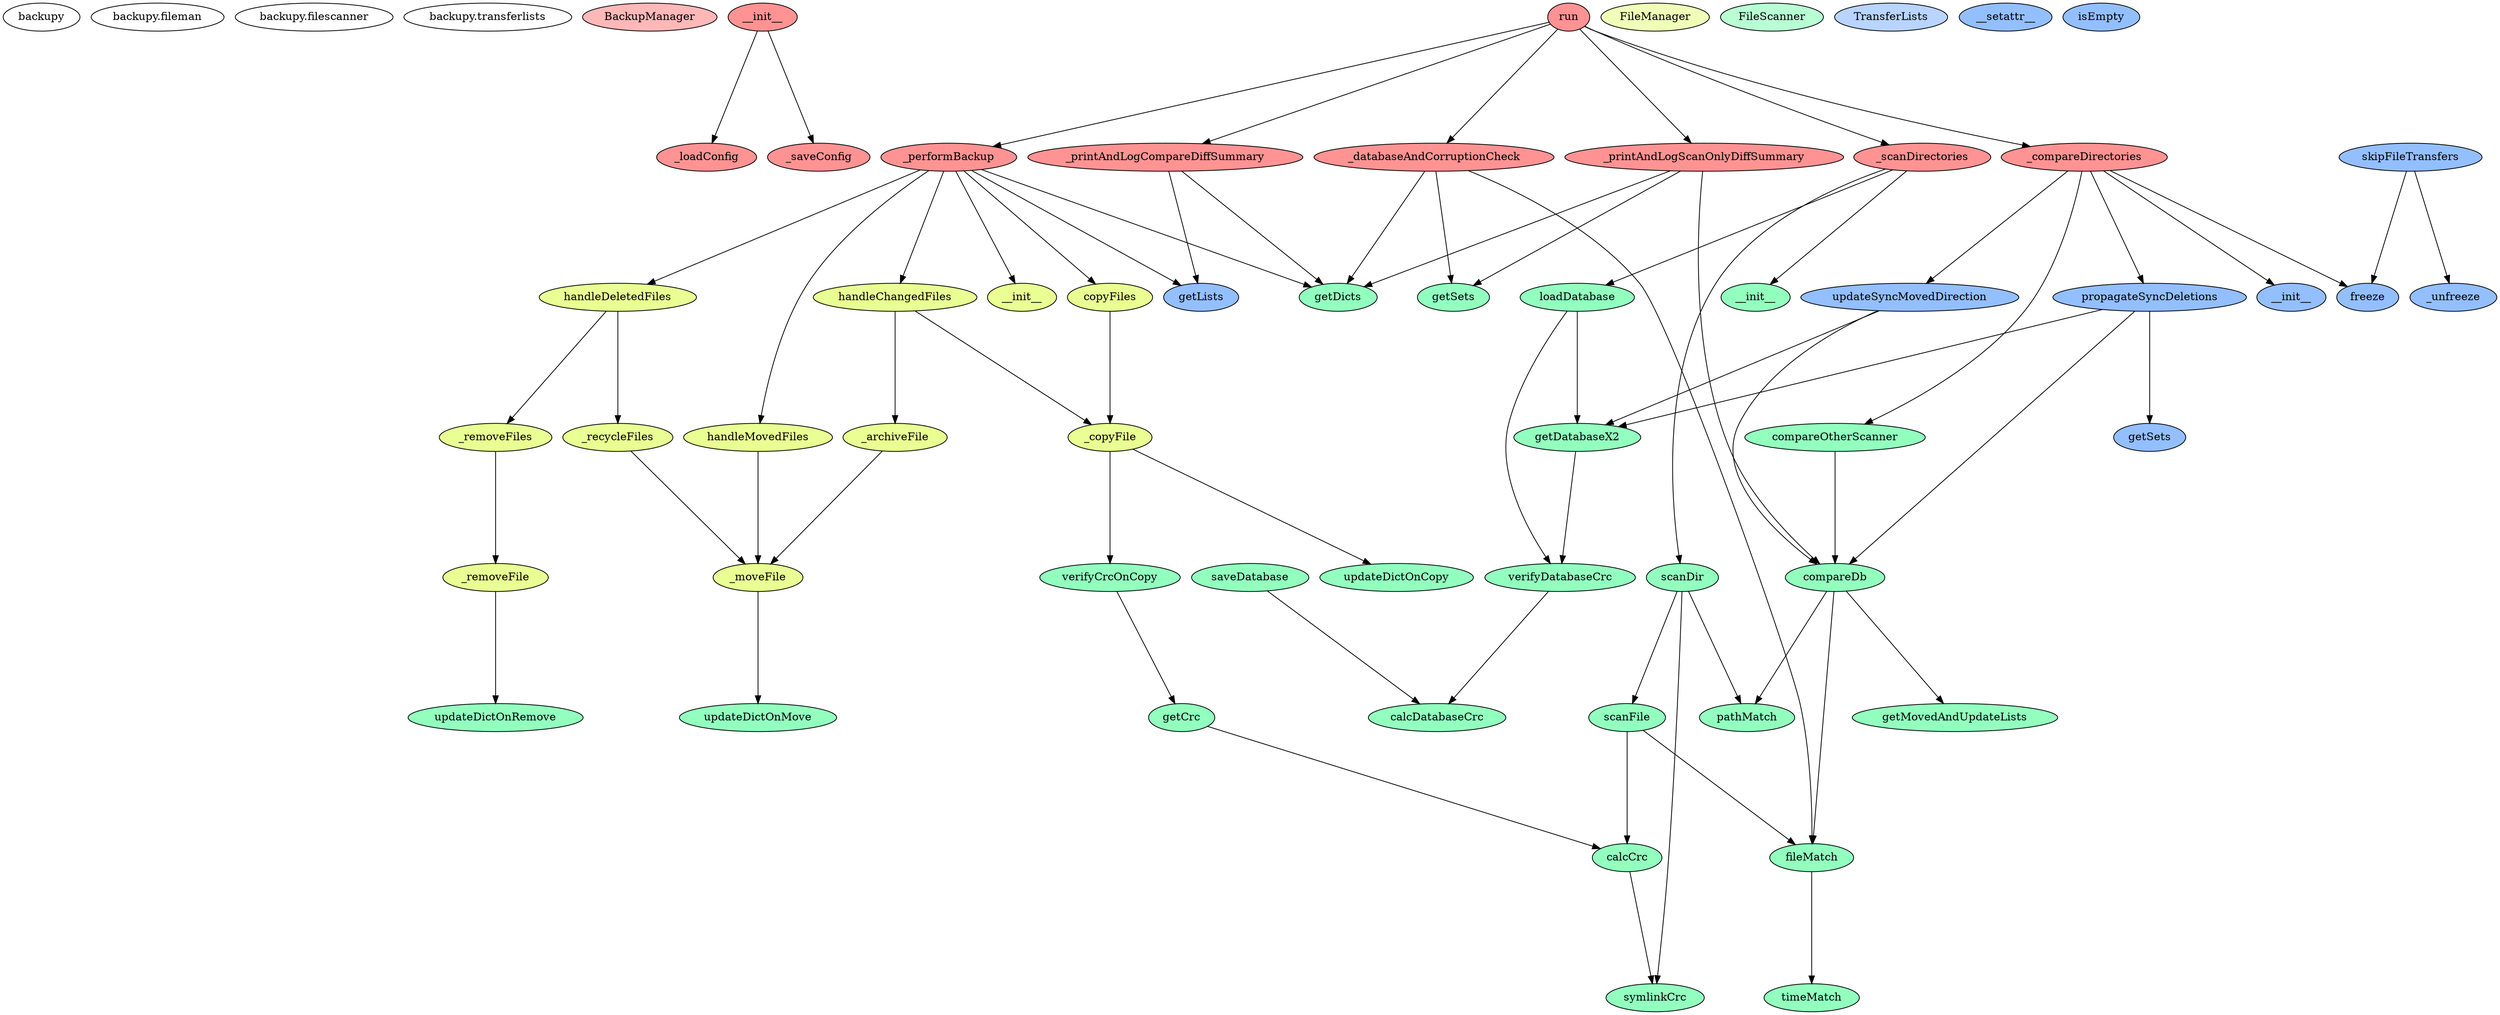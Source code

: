 digraph G {
    graph [rankdir=TB, clusterrank="global", concentrate=false, ranksep="2", nodesep="0.2"];
    overlap=false;
    splines=true;
    subgraph cluster_G {

        graph [style="filled,rounded",fillcolor="#80808018", label=""];
        backupy [label="backupy", style="filled", fillcolor="#ffffffb2", fontcolor="#000000", group="0"];
        backupy__fileman [label="backupy.fileman", style="filled", fillcolor="#ffffffb2", fontcolor="#000000", group="1"];
        backupy__filescanner [label="backupy.filescanner", style="filled", fillcolor="#ffffffb2", fontcolor="#000000", group="2"];
        backupy__transferlists [label="backupy.transferlists", style="filled", fillcolor="#ffffffb2", fontcolor="#000000", group="3"];
        subgraph cluster_backupy__backupman {

            graph [style="filled,rounded",fillcolor="#80808018", label="backupy.backupman"];
            backupy__backupman__BackupManager [label="BackupManager", style="filled", fillcolor="#ff9999b2", fontcolor="#000000", group="0"];
            subgraph cluster_backupy__backupman__BackupManager {

                graph [style="filled,rounded",fillcolor="#80808018", label="backupy.backupman.BackupManager"];
                backupy__backupman__BackupManager____init__ [label="__init__", style="filled", fillcolor="#ff6565b2", fontcolor="#000000", group="0"];
            }
            subgraph cluster_backupy__backupman__BackupManager {

                graph [style="filled,rounded",fillcolor="#80808018", label="backupy.backupman.BackupManager"];
                backupy__backupman__BackupManager___compareDirectories [label="_compareDirectories", style="filled", fillcolor="#ff6565b2", fontcolor="#000000", group="0"];
            }
            subgraph cluster_backupy__backupman__BackupManager {

                graph [style="filled,rounded",fillcolor="#80808018", label="backupy.backupman.BackupManager"];
                backupy__backupman__BackupManager___databaseAndCorruptionCheck [label="_databaseAndCorruptionCheck", style="filled", fillcolor="#ff6565b2", fontcolor="#000000", group="0"];
            }
            subgraph cluster_backupy__backupman__BackupManager {

                graph [style="filled,rounded",fillcolor="#80808018", label="backupy.backupman.BackupManager"];
                backupy__backupman__BackupManager___loadConfig [label="_loadConfig", style="filled", fillcolor="#ff6565b2", fontcolor="#000000", group="0"];
            }
            subgraph cluster_backupy__backupman__BackupManager {

                graph [style="filled,rounded",fillcolor="#80808018", label="backupy.backupman.BackupManager"];
                backupy__backupman__BackupManager___performBackup [label="_performBackup", style="filled", fillcolor="#ff6565b2", fontcolor="#000000", group="0"];
            }
            subgraph cluster_backupy__backupman__BackupManager {

                graph [style="filled,rounded",fillcolor="#80808018", label="backupy.backupman.BackupManager"];
                backupy__backupman__BackupManager___printAndLogCompareDiffSummary [label="_printAndLogCompareDiffSummary", style="filled", fillcolor="#ff6565b2", fontcolor="#000000", group="0"];
            }
            subgraph cluster_backupy__backupman__BackupManager {

                graph [style="filled,rounded",fillcolor="#80808018", label="backupy.backupman.BackupManager"];
                backupy__backupman__BackupManager___printAndLogScanOnlyDiffSummary [label="_printAndLogScanOnlyDiffSummary", style="filled", fillcolor="#ff6565b2", fontcolor="#000000", group="0"];
            }
            subgraph cluster_backupy__backupman__BackupManager {

                graph [style="filled,rounded",fillcolor="#80808018", label="backupy.backupman.BackupManager"];
                backupy__backupman__BackupManager___saveConfig [label="_saveConfig", style="filled", fillcolor="#ff6565b2", fontcolor="#000000", group="0"];
            }
            subgraph cluster_backupy__backupman__BackupManager {

                graph [style="filled,rounded",fillcolor="#80808018", label="backupy.backupman.BackupManager"];
                backupy__backupman__BackupManager___scanDirectories [label="_scanDirectories", style="filled", fillcolor="#ff6565b2", fontcolor="#000000", group="0"];
            }
            subgraph cluster_backupy__backupman__BackupManager {

                graph [style="filled,rounded",fillcolor="#80808018", label="backupy.backupman.BackupManager"];
                backupy__backupman__BackupManager__run [label="run", style="filled", fillcolor="#ff6565b2", fontcolor="#000000", group="0"];
            }
        }
        subgraph cluster_backupy__fileman {

            graph [style="filled,rounded",fillcolor="#80808018", label="backupy.fileman"];
            backupy__fileman__FileManager [label="FileManager", style="filled", fillcolor="#eaff99b2", fontcolor="#000000", group="1"];
            subgraph cluster_backupy__fileman__FileManager {

                graph [style="filled,rounded",fillcolor="#80808018", label="backupy.fileman.FileManager"];
                backupy__fileman__FileManager____init__ [label="__init__", style="filled", fillcolor="#e0ff65b2", fontcolor="#000000", group="1"];
            }
            subgraph cluster_backupy__fileman__FileManager {

                graph [style="filled,rounded",fillcolor="#80808018", label="backupy.fileman.FileManager"];
                backupy__fileman__FileManager___archiveFile [label="_archiveFile", style="filled", fillcolor="#e0ff65b2", fontcolor="#000000", group="1"];
            }
            subgraph cluster_backupy__fileman__FileManager {

                graph [style="filled,rounded",fillcolor="#80808018", label="backupy.fileman.FileManager"];
                backupy__fileman__FileManager___copyFile [label="_copyFile", style="filled", fillcolor="#e0ff65b2", fontcolor="#000000", group="1"];
            }
            subgraph cluster_backupy__fileman__FileManager {

                graph [style="filled,rounded",fillcolor="#80808018", label="backupy.fileman.FileManager"];
                backupy__fileman__FileManager___moveFile [label="_moveFile", style="filled", fillcolor="#e0ff65b2", fontcolor="#000000", group="1"];
            }
            subgraph cluster_backupy__fileman__FileManager {

                graph [style="filled,rounded",fillcolor="#80808018", label="backupy.fileman.FileManager"];
                backupy__fileman__FileManager___recycleFiles [label="_recycleFiles", style="filled", fillcolor="#e0ff65b2", fontcolor="#000000", group="1"];
            }
            subgraph cluster_backupy__fileman__FileManager {

                graph [style="filled,rounded",fillcolor="#80808018", label="backupy.fileman.FileManager"];
                backupy__fileman__FileManager___removeFile [label="_removeFile", style="filled", fillcolor="#e0ff65b2", fontcolor="#000000", group="1"];
            }
            subgraph cluster_backupy__fileman__FileManager {

                graph [style="filled,rounded",fillcolor="#80808018", label="backupy.fileman.FileManager"];
                backupy__fileman__FileManager___removeFiles [label="_removeFiles", style="filled", fillcolor="#e0ff65b2", fontcolor="#000000", group="1"];
            }
            subgraph cluster_backupy__fileman__FileManager {

                graph [style="filled,rounded",fillcolor="#80808018", label="backupy.fileman.FileManager"];
                backupy__fileman__FileManager__copyFiles [label="copyFiles", style="filled", fillcolor="#e0ff65b2", fontcolor="#000000", group="1"];
            }
            subgraph cluster_backupy__fileman__FileManager {

                graph [style="filled,rounded",fillcolor="#80808018", label="backupy.fileman.FileManager"];
                backupy__fileman__FileManager__handleChangedFiles [label="handleChangedFiles", style="filled", fillcolor="#e0ff65b2", fontcolor="#000000", group="1"];
            }
            subgraph cluster_backupy__fileman__FileManager {

                graph [style="filled,rounded",fillcolor="#80808018", label="backupy.fileman.FileManager"];
                backupy__fileman__FileManager__handleDeletedFiles [label="handleDeletedFiles", style="filled", fillcolor="#e0ff65b2", fontcolor="#000000", group="1"];
            }
            subgraph cluster_backupy__fileman__FileManager {

                graph [style="filled,rounded",fillcolor="#80808018", label="backupy.fileman.FileManager"];
                backupy__fileman__FileManager__handleMovedFiles [label="handleMovedFiles", style="filled", fillcolor="#e0ff65b2", fontcolor="#000000", group="1"];
            }
        }
        subgraph cluster_backupy__filescanner {

            graph [style="filled,rounded",fillcolor="#80808018", label="backupy.filescanner"];
            backupy__filescanner__FileScanner [label="FileScanner", style="filled", fillcolor="#99ffc1b2", fontcolor="#000000", group="2"];
            subgraph cluster_backupy__filescanner__FileScanner {

                graph [style="filled,rounded",fillcolor="#80808018", label="backupy.filescanner.FileScanner"];
                backupy__filescanner__FileScanner____init__ [label="__init__", style="filled", fillcolor="#65ffa3b2", fontcolor="#000000", group="2"];
            }
            subgraph cluster_backupy__filescanner__FileScanner {

                graph [style="filled,rounded",fillcolor="#80808018", label="backupy.filescanner.FileScanner"];
                backupy__filescanner__FileScanner__calcCrc [label="calcCrc", style="filled", fillcolor="#65ffa3b2", fontcolor="#000000", group="2"];
            }
            subgraph cluster_backupy__filescanner__FileScanner {

                graph [style="filled,rounded",fillcolor="#80808018", label="backupy.filescanner.FileScanner"];
                backupy__filescanner__FileScanner__calcDatabaseCrc [label="calcDatabaseCrc", style="filled", fillcolor="#65ffa3b2", fontcolor="#000000", group="2"];
            }
            subgraph cluster_backupy__filescanner__FileScanner {

                graph [style="filled,rounded",fillcolor="#80808018", label="backupy.filescanner.FileScanner"];
                backupy__filescanner__FileScanner__compareDb [label="compareDb", style="filled", fillcolor="#65ffa3b2", fontcolor="#000000", group="2"];
            }
            subgraph cluster_backupy__filescanner__FileScanner {

                graph [style="filled,rounded",fillcolor="#80808018", label="backupy.filescanner.FileScanner"];
                backupy__filescanner__FileScanner__compareOtherScanner [label="compareOtherScanner", style="filled", fillcolor="#65ffa3b2", fontcolor="#000000", group="2"];
            }
            subgraph cluster_backupy__filescanner__FileScanner {

                graph [style="filled,rounded",fillcolor="#80808018", label="backupy.filescanner.FileScanner"];
                backupy__filescanner__FileScanner__fileMatch [label="fileMatch", style="filled", fillcolor="#65ffa3b2", fontcolor="#000000", group="2"];
            }
            subgraph cluster_backupy__filescanner__FileScanner {

                graph [style="filled,rounded",fillcolor="#80808018", label="backupy.filescanner.FileScanner"];
                backupy__filescanner__FileScanner__getCrc [label="getCrc", style="filled", fillcolor="#65ffa3b2", fontcolor="#000000", group="2"];
            }
            subgraph cluster_backupy__filescanner__FileScanner {

                graph [style="filled,rounded",fillcolor="#80808018", label="backupy.filescanner.FileScanner"];
                backupy__filescanner__FileScanner__getDatabaseX2 [label="getDatabaseX2", style="filled", fillcolor="#65ffa3b2", fontcolor="#000000", group="2"];
            }
            subgraph cluster_backupy__filescanner__FileScanner {

                graph [style="filled,rounded",fillcolor="#80808018", label="backupy.filescanner.FileScanner"];
                backupy__filescanner__FileScanner__getDicts [label="getDicts", style="filled", fillcolor="#65ffa3b2", fontcolor="#000000", group="2"];
            }
            subgraph cluster_backupy__filescanner__FileScanner {

                graph [style="filled,rounded",fillcolor="#80808018", label="backupy.filescanner.FileScanner"];
                backupy__filescanner__FileScanner__getMovedAndUpdateLists [label="getMovedAndUpdateLists", style="filled", fillcolor="#65ffa3b2", fontcolor="#000000", group="2"];
            }
            subgraph cluster_backupy__filescanner__FileScanner {

                graph [style="filled,rounded",fillcolor="#80808018", label="backupy.filescanner.FileScanner"];
                backupy__filescanner__FileScanner__getSets [label="getSets", style="filled", fillcolor="#65ffa3b2", fontcolor="#000000", group="2"];
            }
            subgraph cluster_backupy__filescanner__FileScanner {

                graph [style="filled,rounded",fillcolor="#80808018", label="backupy.filescanner.FileScanner"];
                backupy__filescanner__FileScanner__loadDatabase [label="loadDatabase", style="filled", fillcolor="#65ffa3b2", fontcolor="#000000", group="2"];
            }
            subgraph cluster_backupy__filescanner__FileScanner {

                graph [style="filled,rounded",fillcolor="#80808018", label="backupy.filescanner.FileScanner"];
                backupy__filescanner__FileScanner__pathMatch [label="pathMatch", style="filled", fillcolor="#65ffa3b2", fontcolor="#000000", group="2"];
            }
            subgraph cluster_backupy__filescanner__FileScanner {

                graph [style="filled,rounded",fillcolor="#80808018", label="backupy.filescanner.FileScanner"];
                backupy__filescanner__FileScanner__saveDatabase [label="saveDatabase", style="filled", fillcolor="#65ffa3b2", fontcolor="#000000", group="2"];
            }
            subgraph cluster_backupy__filescanner__FileScanner {

                graph [style="filled,rounded",fillcolor="#80808018", label="backupy.filescanner.FileScanner"];
                backupy__filescanner__FileScanner__scanDir [label="scanDir", style="filled", fillcolor="#65ffa3b2", fontcolor="#000000", group="2"];
            }
            subgraph cluster_backupy__filescanner__FileScanner {

                graph [style="filled,rounded",fillcolor="#80808018", label="backupy.filescanner.FileScanner"];
                backupy__filescanner__FileScanner__scanFile [label="scanFile", style="filled", fillcolor="#65ffa3b2", fontcolor="#000000", group="2"];
            }
            subgraph cluster_backupy__filescanner__FileScanner {

                graph [style="filled,rounded",fillcolor="#80808018", label="backupy.filescanner.FileScanner"];
                backupy__filescanner__FileScanner__symlinkCrc [label="symlinkCrc", style="filled", fillcolor="#65ffa3b2", fontcolor="#000000", group="2"];
            }
            subgraph cluster_backupy__filescanner__FileScanner {

                graph [style="filled,rounded",fillcolor="#80808018", label="backupy.filescanner.FileScanner"];
                backupy__filescanner__FileScanner__timeMatch [label="timeMatch", style="filled", fillcolor="#65ffa3b2", fontcolor="#000000", group="2"];
            }
            subgraph cluster_backupy__filescanner__FileScanner {

                graph [style="filled,rounded",fillcolor="#80808018", label="backupy.filescanner.FileScanner"];
                backupy__filescanner__FileScanner__updateDictOnCopy [label="updateDictOnCopy", style="filled", fillcolor="#65ffa3b2", fontcolor="#000000", group="2"];
            }
            subgraph cluster_backupy__filescanner__FileScanner {

                graph [style="filled,rounded",fillcolor="#80808018", label="backupy.filescanner.FileScanner"];
                backupy__filescanner__FileScanner__updateDictOnMove [label="updateDictOnMove", style="filled", fillcolor="#65ffa3b2", fontcolor="#000000", group="2"];
            }
            subgraph cluster_backupy__filescanner__FileScanner {

                graph [style="filled,rounded",fillcolor="#80808018", label="backupy.filescanner.FileScanner"];
                backupy__filescanner__FileScanner__updateDictOnRemove [label="updateDictOnRemove", style="filled", fillcolor="#65ffa3b2", fontcolor="#000000", group="2"];
            }
            subgraph cluster_backupy__filescanner__FileScanner {

                graph [style="filled,rounded",fillcolor="#80808018", label="backupy.filescanner.FileScanner"];
                backupy__filescanner__FileScanner__verifyCrcOnCopy [label="verifyCrcOnCopy", style="filled", fillcolor="#65ffa3b2", fontcolor="#000000", group="2"];
            }
            subgraph cluster_backupy__filescanner__FileScanner {

                graph [style="filled,rounded",fillcolor="#80808018", label="backupy.filescanner.FileScanner"];
                backupy__filescanner__FileScanner__verifyDatabaseCrc [label="verifyDatabaseCrc", style="filled", fillcolor="#65ffa3b2", fontcolor="#000000", group="2"];
            }
        }
        subgraph cluster_backupy__transferlists {

            graph [style="filled,rounded",fillcolor="#80808018", label="backupy.transferlists"];
            backupy__transferlists__TransferLists [label="TransferLists", style="filled", fillcolor="#99c1ffb2", fontcolor="#000000", group="3"];
            subgraph cluster_backupy__transferlists__TransferLists {

                graph [style="filled,rounded",fillcolor="#80808018", label="backupy.transferlists.TransferLists"];
                backupy__transferlists__TransferLists____init__ [label="__init__", style="filled", fillcolor="#65a3ffb2", fontcolor="#000000", group="3"];
            }
            subgraph cluster_backupy__transferlists__TransferLists {

                graph [style="filled,rounded",fillcolor="#80808018", label="backupy.transferlists.TransferLists"];
                backupy__transferlists__TransferLists____setattr__ [label="__setattr__", style="filled", fillcolor="#65a3ffb2", fontcolor="#000000", group="3"];
            }
            subgraph cluster_backupy__transferlists__TransferLists {

                graph [style="filled,rounded",fillcolor="#80808018", label="backupy.transferlists.TransferLists"];
                backupy__transferlists__TransferLists___unfreeze [label="_unfreeze", style="filled", fillcolor="#65a3ffb2", fontcolor="#000000", group="3"];
            }
            subgraph cluster_backupy__transferlists__TransferLists {

                graph [style="filled,rounded",fillcolor="#80808018", label="backupy.transferlists.TransferLists"];
                backupy__transferlists__TransferLists__freeze [label="freeze", style="filled", fillcolor="#65a3ffb2", fontcolor="#000000", group="3"];
            }
            subgraph cluster_backupy__transferlists__TransferLists {

                graph [style="filled,rounded",fillcolor="#80808018", label="backupy.transferlists.TransferLists"];
                backupy__transferlists__TransferLists__getLists [label="getLists", style="filled", fillcolor="#65a3ffb2", fontcolor="#000000", group="3"];
            }
            subgraph cluster_backupy__transferlists__TransferLists {

                graph [style="filled,rounded",fillcolor="#80808018", label="backupy.transferlists.TransferLists"];
                backupy__transferlists__TransferLists__getSets [label="getSets", style="filled", fillcolor="#65a3ffb2", fontcolor="#000000", group="3"];
            }
            subgraph cluster_backupy__transferlists__TransferLists {

                graph [style="filled,rounded",fillcolor="#80808018", label="backupy.transferlists.TransferLists"];
                backupy__transferlists__TransferLists__isEmpty [label="isEmpty", style="filled", fillcolor="#65a3ffb2", fontcolor="#000000", group="3"];
            }
            subgraph cluster_backupy__transferlists__TransferLists {

                graph [style="filled,rounded",fillcolor="#80808018", label="backupy.transferlists.TransferLists"];
                backupy__transferlists__TransferLists__propagateSyncDeletions [label="propagateSyncDeletions", style="filled", fillcolor="#65a3ffb2", fontcolor="#000000", group="3"];
            }
            subgraph cluster_backupy__transferlists__TransferLists {

                graph [style="filled,rounded",fillcolor="#80808018", label="backupy.transferlists.TransferLists"];
                backupy__transferlists__TransferLists__skipFileTransfers [label="skipFileTransfers", style="filled", fillcolor="#65a3ffb2", fontcolor="#000000", group="3"];
            }
            subgraph cluster_backupy__transferlists__TransferLists {

                graph [style="filled,rounded",fillcolor="#80808018", label="backupy.transferlists.TransferLists"];
                backupy__transferlists__TransferLists__updateSyncMovedDirection [label="updateSyncMovedDirection", style="filled", fillcolor="#65a3ffb2", fontcolor="#000000", group="3"];
            }
        }
    }
        backupy__backupman__BackupManager____init__ -> backupy__backupman__BackupManager___loadConfig [style="solid", color="#000000"];
        backupy__backupman__BackupManager____init__ -> backupy__backupman__BackupManager___saveConfig [style="solid", color="#000000"];
        backupy__backupman__BackupManager___compareDirectories -> backupy__filescanner__FileScanner__compareOtherScanner [style="solid", color="#000000"];
        backupy__backupman__BackupManager___compareDirectories -> backupy__transferlists__TransferLists____init__ [style="solid", color="#000000"];
        backupy__backupman__BackupManager___compareDirectories -> backupy__transferlists__TransferLists__freeze [style="solid", color="#000000"];
        backupy__backupman__BackupManager___compareDirectories -> backupy__transferlists__TransferLists__propagateSyncDeletions [style="solid", color="#000000"];
        backupy__backupman__BackupManager___compareDirectories -> backupy__transferlists__TransferLists__updateSyncMovedDirection [style="solid", color="#000000"];
        backupy__backupman__BackupManager___databaseAndCorruptionCheck -> backupy__filescanner__FileScanner__fileMatch [style="solid", color="#000000"];
        backupy__backupman__BackupManager___databaseAndCorruptionCheck -> backupy__filescanner__FileScanner__getDicts [style="solid", color="#000000"];
        backupy__backupman__BackupManager___databaseAndCorruptionCheck -> backupy__filescanner__FileScanner__getSets [style="solid", color="#000000"];
        backupy__backupman__BackupManager___performBackup -> backupy__fileman__FileManager____init__ [style="solid", color="#000000"];
        backupy__backupman__BackupManager___performBackup -> backupy__fileman__FileManager__copyFiles [style="solid", color="#000000"];
        backupy__backupman__BackupManager___performBackup -> backupy__fileman__FileManager__handleChangedFiles [style="solid", color="#000000"];
        backupy__backupman__BackupManager___performBackup -> backupy__fileman__FileManager__handleDeletedFiles [style="solid", color="#000000"];
        backupy__backupman__BackupManager___performBackup -> backupy__fileman__FileManager__handleMovedFiles [style="solid", color="#000000"];
        backupy__backupman__BackupManager___performBackup -> backupy__filescanner__FileScanner__getDicts [style="solid", color="#000000"];
        backupy__backupman__BackupManager___performBackup -> backupy__transferlists__TransferLists__getLists [style="solid", color="#000000"];
        backupy__backupman__BackupManager___printAndLogCompareDiffSummary -> backupy__filescanner__FileScanner__getDicts [style="solid", color="#000000"];
        backupy__backupman__BackupManager___printAndLogCompareDiffSummary -> backupy__transferlists__TransferLists__getLists [style="solid", color="#000000"];
        backupy__backupman__BackupManager___printAndLogScanOnlyDiffSummary -> backupy__filescanner__FileScanner__compareDb [style="solid", color="#000000"];
        backupy__backupman__BackupManager___printAndLogScanOnlyDiffSummary -> backupy__filescanner__FileScanner__getDicts [style="solid", color="#000000"];
        backupy__backupman__BackupManager___printAndLogScanOnlyDiffSummary -> backupy__filescanner__FileScanner__getSets [style="solid", color="#000000"];
        backupy__backupman__BackupManager___scanDirectories -> backupy__filescanner__FileScanner____init__ [style="solid", color="#000000"];
        backupy__backupman__BackupManager___scanDirectories -> backupy__filescanner__FileScanner__loadDatabase [style="solid", color="#000000"];
        backupy__backupman__BackupManager___scanDirectories -> backupy__filescanner__FileScanner__scanDir [style="solid", color="#000000"];
        backupy__backupman__BackupManager__run -> backupy__backupman__BackupManager___compareDirectories [style="solid", color="#000000"];
        backupy__backupman__BackupManager__run -> backupy__backupman__BackupManager___databaseAndCorruptionCheck [style="solid", color="#000000"];
        backupy__backupman__BackupManager__run -> backupy__backupman__BackupManager___performBackup [style="solid", color="#000000"];
        backupy__backupman__BackupManager__run -> backupy__backupman__BackupManager___printAndLogCompareDiffSummary [style="solid", color="#000000"];
        backupy__backupman__BackupManager__run -> backupy__backupman__BackupManager___printAndLogScanOnlyDiffSummary [style="solid", color="#000000"];
        backupy__backupman__BackupManager__run -> backupy__backupman__BackupManager___scanDirectories [style="solid", color="#000000"];
        backupy__fileman__FileManager___archiveFile -> backupy__fileman__FileManager___moveFile [style="solid", color="#000000"];
        backupy__fileman__FileManager___copyFile -> backupy__filescanner__FileScanner__updateDictOnCopy [style="solid", color="#000000"];
        backupy__fileman__FileManager___copyFile -> backupy__filescanner__FileScanner__verifyCrcOnCopy [style="solid", color="#000000"];
        backupy__fileman__FileManager___moveFile -> backupy__filescanner__FileScanner__updateDictOnMove [style="solid", color="#000000"];
        backupy__fileman__FileManager___recycleFiles -> backupy__fileman__FileManager___moveFile [style="solid", color="#000000"];
        backupy__fileman__FileManager___removeFile -> backupy__filescanner__FileScanner__updateDictOnRemove [style="solid", color="#000000"];
        backupy__fileman__FileManager___removeFiles -> backupy__fileman__FileManager___removeFile [style="solid", color="#000000"];
        backupy__fileman__FileManager__copyFiles -> backupy__fileman__FileManager___copyFile [style="solid", color="#000000"];
        backupy__fileman__FileManager__handleChangedFiles -> backupy__fileman__FileManager___archiveFile [style="solid", color="#000000"];
        backupy__fileman__FileManager__handleChangedFiles -> backupy__fileman__FileManager___copyFile [style="solid", color="#000000"];
        backupy__fileman__FileManager__handleDeletedFiles -> backupy__fileman__FileManager___recycleFiles [style="solid", color="#000000"];
        backupy__fileman__FileManager__handleDeletedFiles -> backupy__fileman__FileManager___removeFiles [style="solid", color="#000000"];
        backupy__fileman__FileManager__handleMovedFiles -> backupy__fileman__FileManager___moveFile [style="solid", color="#000000"];
        backupy__filescanner__FileScanner__calcCrc -> backupy__filescanner__FileScanner__symlinkCrc [style="solid", color="#000000"];
        backupy__filescanner__FileScanner__compareDb -> backupy__filescanner__FileScanner__fileMatch [style="solid", color="#000000"];
        backupy__filescanner__FileScanner__compareDb -> backupy__filescanner__FileScanner__getMovedAndUpdateLists [style="solid", color="#000000"];
        backupy__filescanner__FileScanner__compareDb -> backupy__filescanner__FileScanner__pathMatch [style="solid", color="#000000"];
        backupy__filescanner__FileScanner__compareOtherScanner -> backupy__filescanner__FileScanner__compareDb [style="solid", color="#000000"];
        backupy__filescanner__FileScanner__fileMatch -> backupy__filescanner__FileScanner__timeMatch [style="solid", color="#000000"];
        backupy__filescanner__FileScanner__getCrc -> backupy__filescanner__FileScanner__calcCrc [style="solid", color="#000000"];
        backupy__filescanner__FileScanner__getDatabaseX2 -> backupy__filescanner__FileScanner__verifyDatabaseCrc [style="solid", color="#000000"];
        backupy__filescanner__FileScanner__loadDatabase -> backupy__filescanner__FileScanner__getDatabaseX2 [style="solid", color="#000000"];
        backupy__filescanner__FileScanner__loadDatabase -> backupy__filescanner__FileScanner__verifyDatabaseCrc [style="solid", color="#000000"];
        backupy__filescanner__FileScanner__saveDatabase -> backupy__filescanner__FileScanner__calcDatabaseCrc [style="solid", color="#000000"];
        backupy__filescanner__FileScanner__scanDir -> backupy__filescanner__FileScanner__pathMatch [style="solid", color="#000000"];
        backupy__filescanner__FileScanner__scanDir -> backupy__filescanner__FileScanner__scanFile [style="solid", color="#000000"];
        backupy__filescanner__FileScanner__scanDir -> backupy__filescanner__FileScanner__symlinkCrc [style="solid", color="#000000"];
        backupy__filescanner__FileScanner__scanFile -> backupy__filescanner__FileScanner__calcCrc [style="solid", color="#000000"];
        backupy__filescanner__FileScanner__scanFile -> backupy__filescanner__FileScanner__fileMatch [style="solid", color="#000000"];
        backupy__filescanner__FileScanner__verifyCrcOnCopy -> backupy__filescanner__FileScanner__getCrc [style="solid", color="#000000"];
        backupy__filescanner__FileScanner__verifyDatabaseCrc -> backupy__filescanner__FileScanner__calcDatabaseCrc [style="solid", color="#000000"];
        backupy__transferlists__TransferLists__propagateSyncDeletions -> backupy__filescanner__FileScanner__compareDb [style="solid", color="#000000"];
        backupy__transferlists__TransferLists__propagateSyncDeletions -> backupy__filescanner__FileScanner__getDatabaseX2 [style="solid", color="#000000"];
        backupy__transferlists__TransferLists__propagateSyncDeletions -> backupy__transferlists__TransferLists__getSets [style="solid", color="#000000"];
        backupy__transferlists__TransferLists__skipFileTransfers -> backupy__transferlists__TransferLists___unfreeze [style="solid", color="#000000"];
        backupy__transferlists__TransferLists__skipFileTransfers -> backupy__transferlists__TransferLists__freeze [style="solid", color="#000000"];
        backupy__transferlists__TransferLists__updateSyncMovedDirection -> backupy__filescanner__FileScanner__compareDb [style="solid", color="#000000"];
        backupy__transferlists__TransferLists__updateSyncMovedDirection -> backupy__filescanner__FileScanner__getDatabaseX2 [style="solid", color="#000000"];
    }
